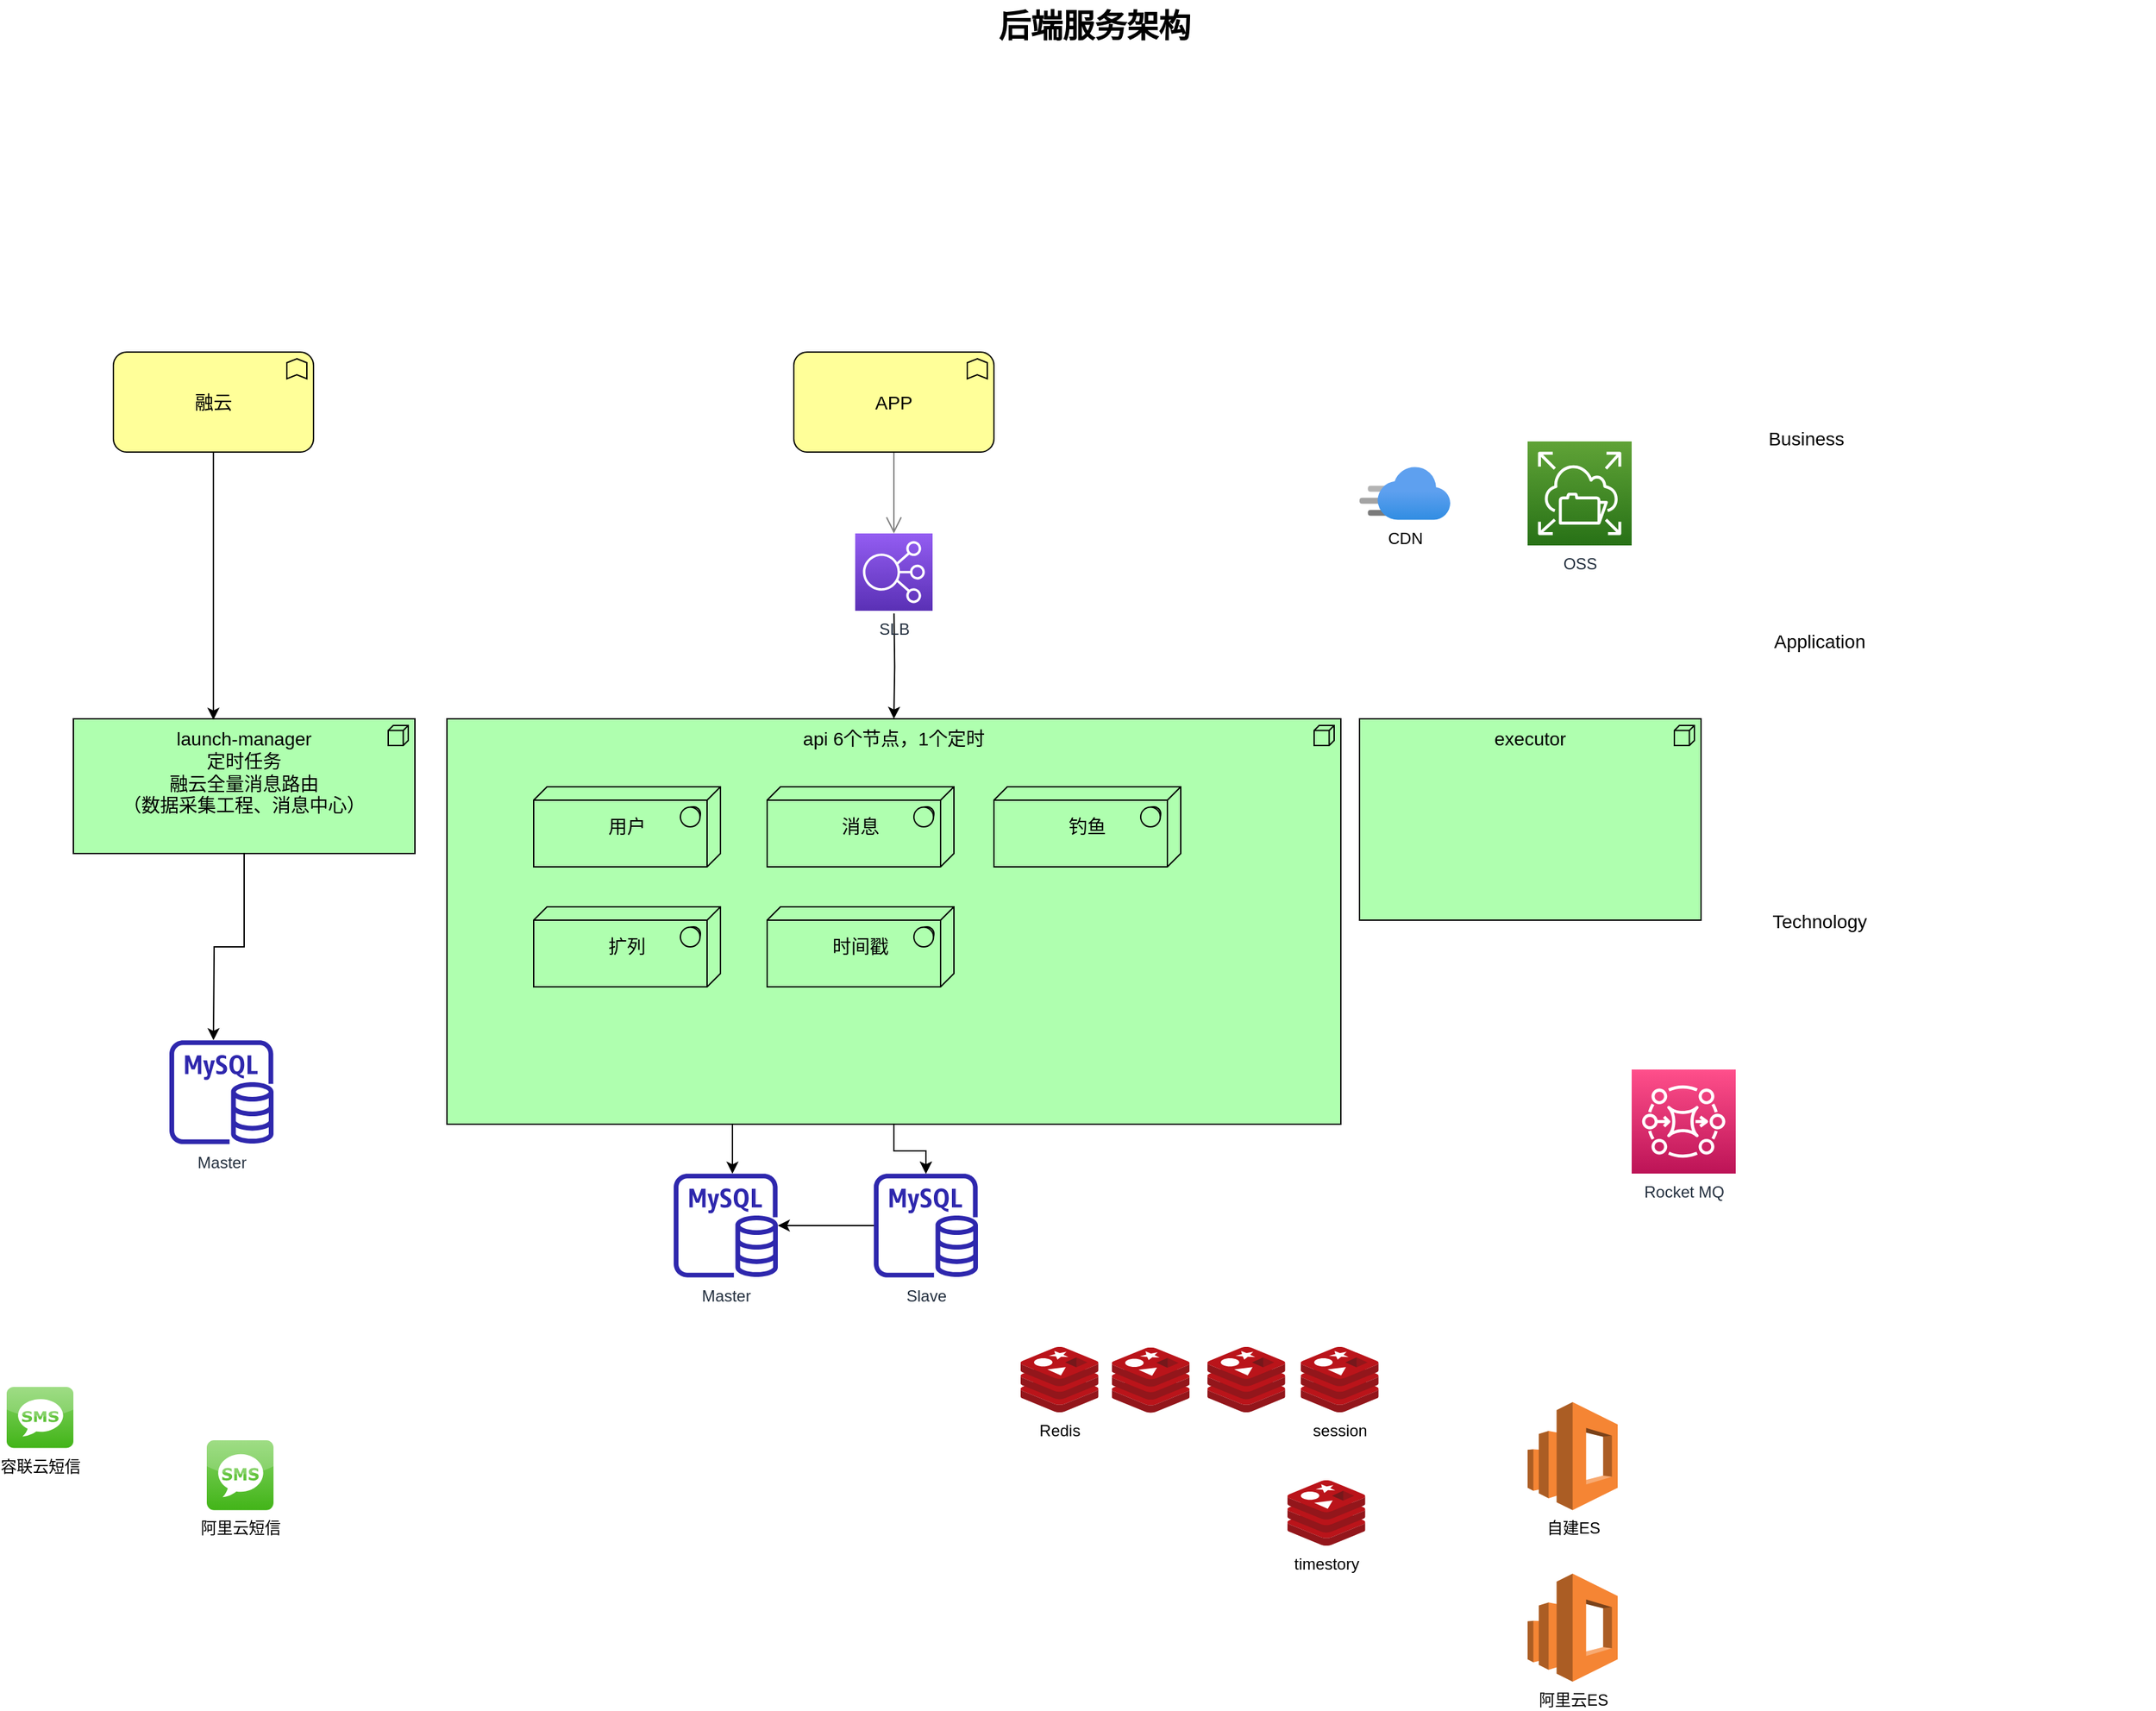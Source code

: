 <mxfile version="15.7.3" type="device"><diagram id="6I0OCvxSQrVGMHxT2VVA" name="Page-1"><mxGraphModel dx="1346" dy="779" grid="1" gridSize="10" guides="1" tooltips="1" connect="1" arrows="1" fold="1" page="1" pageScale="1" pageWidth="850" pageHeight="1100" math="0" shadow="0"><root><mxCell id="0"/><mxCell id="1" parent="0"/><mxCell id="5r9OqP_woExcTRjeY4LB-97" value="" style="edgeStyle=orthogonalEdgeStyle;rounded=0;orthogonalLoop=1;jettySize=auto;html=1;" edge="1" parent="1" source="dKdSaXE48SgPbhcamS2K-33" target="w0Df32bMLEy3HdsupguL-23"><mxGeometry relative="1" as="geometry"/></mxCell><mxCell id="5r9OqP_woExcTRjeY4LB-98" value="" style="edgeStyle=orthogonalEdgeStyle;rounded=0;orthogonalLoop=1;jettySize=auto;html=1;" edge="1" parent="1" source="dKdSaXE48SgPbhcamS2K-33" target="w0Df32bMLEy3HdsupguL-23"><mxGeometry relative="1" as="geometry"/></mxCell><mxCell id="dKdSaXE48SgPbhcamS2K-33" value="api 6个节点，1个定时" style="html=1;whiteSpace=wrap;fillColor=#AFFFAF;shape=mxgraph.archimate3.application;appType=node;archiType=square;fontSize=14;verticalAlign=top;" parent="1" vertex="1"><mxGeometry x="360" y="609" width="670" height="304" as="geometry"/></mxCell><mxCell id="dKdSaXE48SgPbhcamS2K-35" value="用户" style="html=1;whiteSpace=wrap;fillColor=#AFFFAF;shape=mxgraph.archimate3.tech;techType=sysSw;fontSize=14;" parent="1" vertex="1"><mxGeometry x="425" y="660" width="140" height="60" as="geometry"/></mxCell><mxCell id="dKdSaXE48SgPbhcamS2K-37" value="&lt;div&gt;消息&lt;/div&gt;" style="html=1;whiteSpace=wrap;fillColor=#AFFFAF;shape=mxgraph.archimate3.tech;techType=sysSw;fontSize=14;" parent="1" vertex="1"><mxGeometry x="600" y="660" width="140" height="60" as="geometry"/></mxCell><mxCell id="dKdSaXE48SgPbhcamS2K-46" style="edgeStyle=elbowEdgeStyle;rounded=1;elbow=vertical;html=1;startSize=10;endArrow=open;endFill=0;endSize=10;jettySize=auto;orthogonalLoop=1;strokeColor=#808080;fontSize=14;" parent="1" source="dKdSaXE48SgPbhcamS2K-54" edge="1"><mxGeometry relative="1" as="geometry"><mxPoint x="695" y="470" as="targetPoint"/></mxGeometry></mxCell><mxCell id="w0Df32bMLEy3HdsupguL-3" value="" style="edgeStyle=orthogonalEdgeStyle;rounded=0;orthogonalLoop=1;jettySize=auto;html=1;" parent="1" target="dKdSaXE48SgPbhcamS2K-33" edge="1"><mxGeometry relative="1" as="geometry"><mxPoint x="695.1" y="530" as="sourcePoint"/></mxGeometry></mxCell><mxCell id="dKdSaXE48SgPbhcamS2K-54" value="APP" style="html=1;whiteSpace=wrap;fillColor=#ffff99;shape=mxgraph.archimate3.application;appType=func;archiType=rounded;fontSize=14;" parent="1" vertex="1"><mxGeometry x="620" y="334" width="150" height="75" as="geometry"/></mxCell><mxCell id="dKdSaXE48SgPbhcamS2K-58" value="Technology" style="text;html=1;strokeColor=none;fillColor=none;align=center;verticalAlign=middle;whiteSpace=wrap;fontSize=14;" parent="1" vertex="1"><mxGeometry x="1269" y="751" width="240" height="20" as="geometry"/></mxCell><mxCell id="dKdSaXE48SgPbhcamS2K-59" value="Application" style="text;html=1;strokeColor=none;fillColor=none;align=center;verticalAlign=middle;whiteSpace=wrap;fontSize=14;" parent="1" vertex="1"><mxGeometry x="1269" y="541" width="240" height="20" as="geometry"/></mxCell><mxCell id="dKdSaXE48SgPbhcamS2K-60" value="Business" style="text;html=1;strokeColor=none;fillColor=none;align=center;verticalAlign=middle;whiteSpace=wrap;fontSize=14;" parent="1" vertex="1"><mxGeometry x="1259" y="389" width="240" height="20" as="geometry"/></mxCell><mxCell id="dKdSaXE48SgPbhcamS2K-63" value="后端服务架构" style="text;strokeColor=none;fillColor=none;html=1;fontSize=24;fontStyle=1;verticalAlign=middle;align=center;" parent="1" vertex="1"><mxGeometry x="50" y="70" width="1590" height="40" as="geometry"/></mxCell><mxCell id="w0Df32bMLEy3HdsupguL-10" value="executor" style="html=1;whiteSpace=wrap;fillColor=#AFFFAF;shape=mxgraph.archimate3.application;appType=node;archiType=square;fontSize=14;verticalAlign=top;" parent="1" vertex="1"><mxGeometry x="1044" y="609" width="256" height="151" as="geometry"/></mxCell><mxCell id="w0Df32bMLEy3HdsupguL-11" value="钓鱼" style="html=1;whiteSpace=wrap;fillColor=#AFFFAF;shape=mxgraph.archimate3.tech;techType=sysSw;fontSize=14;" parent="1" vertex="1"><mxGeometry x="770" y="660" width="140" height="60" as="geometry"/></mxCell><mxCell id="w0Df32bMLEy3HdsupguL-12" value="扩列" style="html=1;whiteSpace=wrap;fillColor=#AFFFAF;shape=mxgraph.archimate3.tech;techType=sysSw;fontSize=14;" parent="1" vertex="1"><mxGeometry x="425" y="750" width="140" height="60" as="geometry"/></mxCell><mxCell id="w0Df32bMLEy3HdsupguL-13" value="时间戳" style="html=1;whiteSpace=wrap;fillColor=#AFFFAF;shape=mxgraph.archimate3.tech;techType=sysSw;fontSize=14;" parent="1" vertex="1"><mxGeometry x="600" y="750" width="140" height="60" as="geometry"/></mxCell><mxCell id="w0Df32bMLEy3HdsupguL-14" value="Redis" style="sketch=0;aspect=fixed;html=1;points=[];align=center;image;fontSize=12;image=img/lib/mscae/Cache_Redis_Product.svg;" parent="1" vertex="1"><mxGeometry x="790" y="1080" width="58.33" height="49" as="geometry"/></mxCell><mxCell id="w0Df32bMLEy3HdsupguL-15" value="session" style="sketch=0;aspect=fixed;html=1;points=[];align=center;image;fontSize=12;image=img/lib/mscae/Cache_Redis_Product.svg;" parent="1" vertex="1"><mxGeometry x="1000" y="1080" width="58.33" height="49" as="geometry"/></mxCell><mxCell id="w0Df32bMLEy3HdsupguL-16" value="" style="sketch=0;aspect=fixed;html=1;points=[];align=center;image;fontSize=12;image=img/lib/mscae/Cache_Redis_Product.svg;" parent="1" vertex="1"><mxGeometry x="930" y="1080" width="58.33" height="49" as="geometry"/></mxCell><mxCell id="w0Df32bMLEy3HdsupguL-17" value="" style="sketch=0;aspect=fixed;html=1;points=[];align=center;image;fontSize=12;image=img/lib/mscae/Cache_Redis_Product.svg;" parent="1" vertex="1"><mxGeometry x="858.33" y="1080.34" width="58.33" height="49" as="geometry"/></mxCell><mxCell id="w0Df32bMLEy3HdsupguL-19" value="Master" style="sketch=0;outlineConnect=0;fontColor=#232F3E;gradientColor=none;fillColor=#2E27AD;strokeColor=none;dashed=0;verticalLabelPosition=bottom;verticalAlign=top;align=center;html=1;fontSize=12;fontStyle=0;aspect=fixed;pointerEvents=1;shape=mxgraph.aws4.rds_mysql_instance;" parent="1" vertex="1"><mxGeometry x="152" y="850" width="78" height="78" as="geometry"/></mxCell><mxCell id="5r9OqP_woExcTRjeY4LB-96" value="" style="edgeStyle=orthogonalEdgeStyle;rounded=0;orthogonalLoop=1;jettySize=auto;html=1;" edge="1" parent="1" source="w0Df32bMLEy3HdsupguL-23" target="w0Df32bMLEy3HdsupguL-24"><mxGeometry relative="1" as="geometry"/></mxCell><mxCell id="w0Df32bMLEy3HdsupguL-23" value="Slave" style="sketch=0;outlineConnect=0;fontColor=#232F3E;gradientColor=none;fillColor=#2E27AD;strokeColor=none;dashed=0;verticalLabelPosition=bottom;verticalAlign=top;align=center;html=1;fontSize=12;fontStyle=0;aspect=fixed;pointerEvents=1;shape=mxgraph.aws4.rds_mysql_instance;" parent="1" vertex="1"><mxGeometry x="680" y="950" width="78" height="78" as="geometry"/></mxCell><mxCell id="w0Df32bMLEy3HdsupguL-24" value="Master" style="sketch=0;outlineConnect=0;fontColor=#232F3E;gradientColor=none;fillColor=#2E27AD;strokeColor=none;dashed=0;verticalLabelPosition=bottom;verticalAlign=top;align=center;html=1;fontSize=12;fontStyle=0;aspect=fixed;pointerEvents=1;shape=mxgraph.aws4.rds_mysql_instance;" parent="1" vertex="1"><mxGeometry x="530" y="950" width="78" height="78" as="geometry"/></mxCell><mxCell id="w0Df32bMLEy3HdsupguL-26" value="自建ES" style="outlineConnect=0;dashed=0;verticalLabelPosition=bottom;verticalAlign=top;align=center;html=1;shape=mxgraph.aws3.elasticsearch_service;fillColor=#F58534;gradientColor=none;" parent="1" vertex="1"><mxGeometry x="1170" y="1121.4" width="67.5" height="81" as="geometry"/></mxCell><mxCell id="w0Df32bMLEy3HdsupguL-27" value="Rocket MQ" style="sketch=0;points=[[0,0,0],[0.25,0,0],[0.5,0,0],[0.75,0,0],[1,0,0],[0,1,0],[0.25,1,0],[0.5,1,0],[0.75,1,0],[1,1,0],[0,0.25,0],[0,0.5,0],[0,0.75,0],[1,0.25,0],[1,0.5,0],[1,0.75,0]];outlineConnect=0;fontColor=#232F3E;gradientColor=#FF4F8B;gradientDirection=north;fillColor=#BC1356;strokeColor=#ffffff;dashed=0;verticalLabelPosition=bottom;verticalAlign=top;align=center;html=1;fontSize=12;fontStyle=0;aspect=fixed;shape=mxgraph.aws4.resourceIcon;resIcon=mxgraph.aws4.mq;" parent="1" vertex="1"><mxGeometry x="1248" y="872" width="78" height="78" as="geometry"/></mxCell><mxCell id="5r9OqP_woExcTRjeY4LB-9" style="edgeStyle=orthogonalEdgeStyle;rounded=0;orthogonalLoop=1;jettySize=auto;html=1;entryX=0;entryY=0.5;entryDx=0;entryDy=0;entryPerimeter=0;" edge="1" parent="1" source="Tomfn0aO-xUK9R_KBgOw-1"><mxGeometry relative="1" as="geometry"><mxPoint x="185" y="850.002" as="targetPoint"/></mxGeometry></mxCell><mxCell id="Tomfn0aO-xUK9R_KBgOw-1" value="launch-manager&lt;br&gt;定时任务&lt;br&gt;融云全量消息路由&lt;br&gt;（数据采集工程、消息中心）" style="html=1;whiteSpace=wrap;fillColor=#AFFFAF;shape=mxgraph.archimate3.application;appType=node;archiType=square;fontSize=14;verticalAlign=top;" parent="1" vertex="1"><mxGeometry x="80" y="609" width="256" height="101" as="geometry"/></mxCell><mxCell id="Tomfn0aO-xUK9R_KBgOw-3" style="edgeStyle=orthogonalEdgeStyle;rounded=0;orthogonalLoop=1;jettySize=auto;html=1;entryX=0.41;entryY=0.007;entryDx=0;entryDy=0;entryPerimeter=0;" parent="1" source="Tomfn0aO-xUK9R_KBgOw-2" target="Tomfn0aO-xUK9R_KBgOw-1" edge="1"><mxGeometry relative="1" as="geometry"/></mxCell><mxCell id="Tomfn0aO-xUK9R_KBgOw-2" value="融云" style="html=1;whiteSpace=wrap;fillColor=#ffff99;shape=mxgraph.archimate3.application;appType=func;archiType=rounded;fontSize=14;" parent="1" vertex="1"><mxGeometry x="110" y="334" width="150" height="75" as="geometry"/></mxCell><mxCell id="5r9OqP_woExcTRjeY4LB-3" value="阿里云短信" style="dashed=0;outlineConnect=0;html=1;align=center;labelPosition=center;verticalLabelPosition=bottom;verticalAlign=top;shape=mxgraph.webicons.sms;fillColor=#86D466;gradientColor=#42B418" vertex="1" parent="1"><mxGeometry x="180" y="1150" width="50" height="52.4" as="geometry"/></mxCell><mxCell id="5r9OqP_woExcTRjeY4LB-4" value="容联云短信" style="dashed=0;outlineConnect=0;html=1;align=center;labelPosition=center;verticalLabelPosition=bottom;verticalAlign=top;shape=mxgraph.webicons.sms;fillColor=#86D466;gradientColor=#42B418" vertex="1" parent="1"><mxGeometry x="30" y="1110" width="50" height="45.7" as="geometry"/></mxCell><mxCell id="5r9OqP_woExcTRjeY4LB-5" value="timestory" style="sketch=0;aspect=fixed;html=1;points=[];align=center;image;fontSize=12;image=img/lib/mscae/Cache_Redis_Product.svg;" vertex="1" parent="1"><mxGeometry x="990" y="1180" width="58.33" height="49" as="geometry"/></mxCell><mxCell id="5r9OqP_woExcTRjeY4LB-6" value="阿里云ES" style="outlineConnect=0;dashed=0;verticalLabelPosition=bottom;verticalAlign=top;align=center;html=1;shape=mxgraph.aws3.elasticsearch_service;fillColor=#F58534;gradientColor=none;" vertex="1" parent="1"><mxGeometry x="1170" y="1250" width="67.5" height="81" as="geometry"/></mxCell><mxCell id="5r9OqP_woExcTRjeY4LB-90" value="SLB" style="sketch=0;points=[[0,0,0],[0.25,0,0],[0.5,0,0],[0.75,0,0],[1,0,0],[0,1,0],[0.25,1,0],[0.5,1,0],[0.75,1,0],[1,1,0],[0,0.25,0],[0,0.5,0],[0,0.75,0],[1,0.25,0],[1,0.5,0],[1,0.75,0]];outlineConnect=0;fontColor=#232F3E;gradientColor=#945DF2;gradientDirection=north;fillColor=#5A30B5;strokeColor=#ffffff;dashed=0;verticalLabelPosition=bottom;verticalAlign=top;align=center;html=1;fontSize=12;fontStyle=0;aspect=fixed;shape=mxgraph.aws4.resourceIcon;resIcon=mxgraph.aws4.elastic_load_balancing;" vertex="1" parent="1"><mxGeometry x="666" y="470" width="58" height="58" as="geometry"/></mxCell><mxCell id="5r9OqP_woExcTRjeY4LB-99" value="" style="edgeStyle=orthogonalEdgeStyle;rounded=0;orthogonalLoop=1;jettySize=auto;html=1;" edge="1" parent="1"><mxGeometry relative="1" as="geometry"><mxPoint x="574" y="913" as="sourcePoint"/><mxPoint x="574" y="950.099" as="targetPoint"/></mxGeometry></mxCell><mxCell id="5r9OqP_woExcTRjeY4LB-100" value="CDN" style="aspect=fixed;html=1;points=[];align=center;image;fontSize=12;image=img/lib/azure2/app_services/CDN_Profiles.svg;" vertex="1" parent="1"><mxGeometry x="1044" y="420" width="68" height="40" as="geometry"/></mxCell><mxCell id="5r9OqP_woExcTRjeY4LB-101" value="OSS" style="sketch=0;points=[[0,0,0],[0.25,0,0],[0.5,0,0],[0.75,0,0],[1,0,0],[0,1,0],[0.25,1,0],[0.5,1,0],[0.75,1,0],[1,1,0],[0,0.25,0],[0,0.5,0],[0,0.75,0],[1,0.25,0],[1,0.5,0],[1,0.75,0]];outlineConnect=0;fontColor=#232F3E;gradientColor=#60A337;gradientDirection=north;fillColor=#277116;strokeColor=#ffffff;dashed=0;verticalLabelPosition=bottom;verticalAlign=top;align=center;html=1;fontSize=12;fontStyle=0;aspect=fixed;shape=mxgraph.aws4.resourceIcon;resIcon=mxgraph.aws4.elastic_file_system;" vertex="1" parent="1"><mxGeometry x="1170" y="401" width="78" height="78" as="geometry"/></mxCell></root></mxGraphModel></diagram></mxfile>